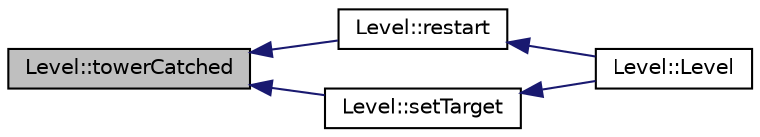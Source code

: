 digraph G
{
  edge [fontname="Helvetica",fontsize="10",labelfontname="Helvetica",labelfontsize="10"];
  node [fontname="Helvetica",fontsize="10",shape=record];
  rankdir="LR";
  Node1 [label="Level::towerCatched",height=0.2,width=0.4,color="black", fillcolor="grey75", style="filled" fontcolor="black"];
  Node1 -> Node2 [dir="back",color="midnightblue",fontsize="10",style="solid",fontname="Helvetica"];
  Node2 [label="Level::restart",height=0.2,width=0.4,color="black", fillcolor="white", style="filled",URL="$classLevel.html#ab18900b8195c469cc78c906216eb9eb0"];
  Node2 -> Node3 [dir="back",color="midnightblue",fontsize="10",style="solid",fontname="Helvetica"];
  Node3 [label="Level::Level",height=0.2,width=0.4,color="black", fillcolor="white", style="filled",URL="$classLevel.html#aab4805fc7397cd5ab9d9852a1d403a0d"];
  Node1 -> Node4 [dir="back",color="midnightblue",fontsize="10",style="solid",fontname="Helvetica"];
  Node4 [label="Level::setTarget",height=0.2,width=0.4,color="black", fillcolor="white", style="filled",URL="$classLevel.html#a68ecaed9d753a8798a2923c57786c726"];
  Node4 -> Node3 [dir="back",color="midnightblue",fontsize="10",style="solid",fontname="Helvetica"];
}
